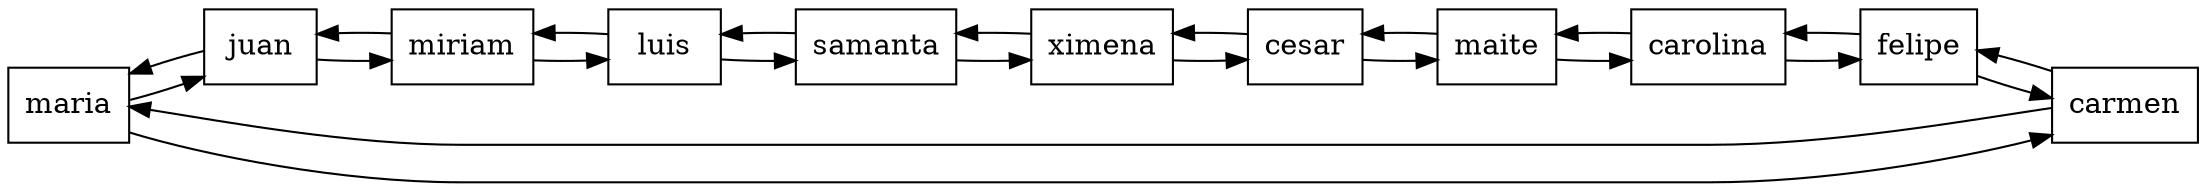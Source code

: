 digraph usersGraph { 
node [shape=record]; 
rankdir = LR; 
node0 [label=" maria "]; 
node0 -> node1; 
node1 -> node0; 
node1 [label=" juan "]; 
node1 -> node2; 
node2 -> node1; 
node2 [label=" miriam "]; 
node2 -> node3; 
node3 -> node2; 
node3 [label=" luis "]; 
node3 -> node4; 
node4 -> node3; 
node4 [label=" samanta "]; 
node4 -> node5; 
node5 -> node4; 
node5 [label=" ximena "]; 
node5 -> node6; 
node6 -> node5; 
node6 [label=" cesar "]; 
node6 -> node7; 
node7 -> node6; 
node7 [label=" maite "]; 
node7 -> node8; 
node8 -> node7; 
node8 [label=" carolina "]; 
node8 -> node9; 
node9 -> node8; 
node9 [label=" felipe "]; 
node9 -> node10; 
node10 -> node9; 
node10 [label=" carmen "]; 
node10 -> node0; 
node0 -> node10; 
}
